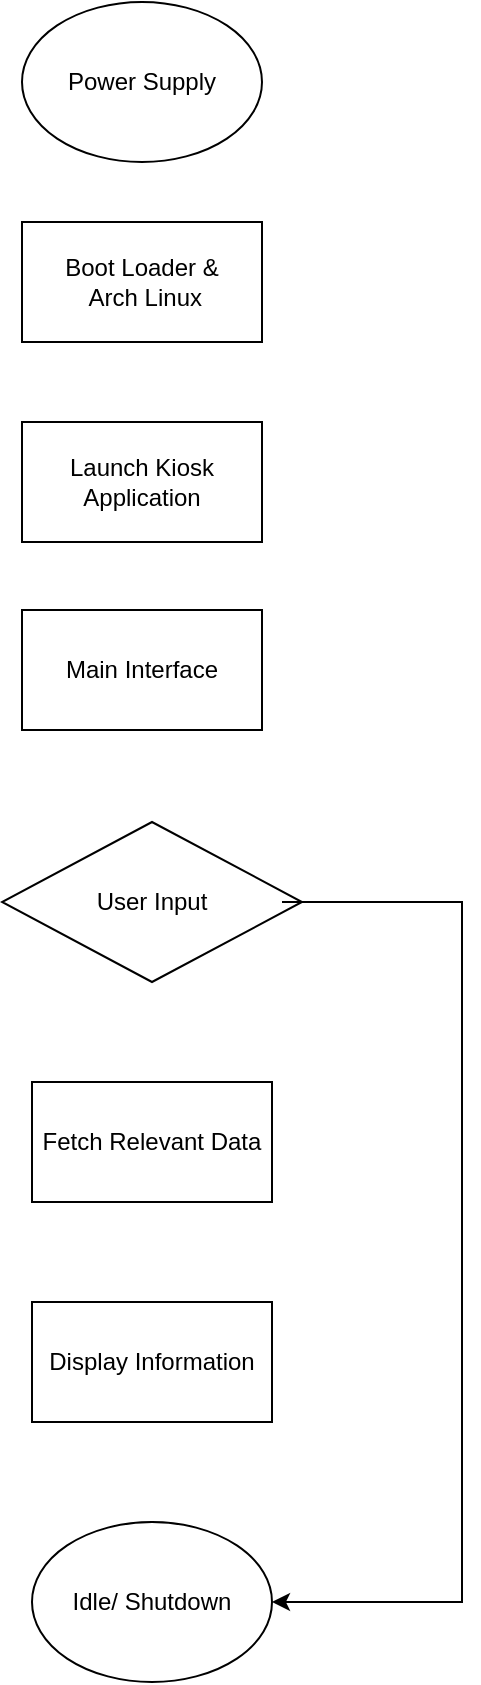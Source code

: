 <mxfile compressed="true" version="26.2.12"><diagram name="Page-1" id="eG5tvo9UgwHiR6DEYF9L"><mxGraphModel dx="526" dy="950" grid="1" gridSize="10" guides="1" tooltips="1" connect="1" arrows="1" fold="1" page="1" pageScale="1" pageWidth="583" pageHeight="827" math="0" shadow="0"><root><mxCell id="0"/><mxCell id="1" parent="0"/><mxCell id="c32ZY7MYhhRMc4Ojms5w-1" value="Power Supply" style="ellipse;whiteSpace=wrap;html=1;align=center;" parent="1" vertex="1"><mxGeometry x="220" y="50" width="120" height="80" as="geometry"/></mxCell><mxCell id="c32ZY7MYhhRMc4Ojms5w-4" value="&lt;div&gt;Boot Loader &amp;amp;&lt;/div&gt;&lt;div&gt;&amp;nbsp;Arch Linux&lt;/div&gt;" style="rounded=0;whiteSpace=wrap;html=1;" parent="1" vertex="1"><mxGeometry x="220" y="160" width="120" height="60" as="geometry"/></mxCell><mxCell id="c32ZY7MYhhRMc4Ojms5w-5" value="Launch Kiosk Application" style="rounded=0;whiteSpace=wrap;html=1;" parent="1" vertex="1"><mxGeometry x="220" y="260" width="120" height="60" as="geometry"/></mxCell><mxCell id="c32ZY7MYhhRMc4Ojms5w-6" value="Main Interface" style="rounded=0;whiteSpace=wrap;html=1;" parent="1" vertex="1"><mxGeometry x="220" y="354" width="120" height="60" as="geometry"/></mxCell><mxCell id="c32ZY7MYhhRMc4Ojms5w-7" value="User Input " style="rhombus;whiteSpace=wrap;html=1;" parent="1" vertex="1"><mxGeometry x="210" y="460" width="150" height="80" as="geometry"/></mxCell><mxCell id="c32ZY7MYhhRMc4Ojms5w-8" value="Fetch Relevant Data" style="rounded=0;whiteSpace=wrap;html=1;" parent="1" vertex="1"><mxGeometry x="225" y="590" width="120" height="60" as="geometry"/></mxCell><mxCell id="uDsx8CJwIFzQs6q5QMoa-1" value="Display Information" style="rounded=0;whiteSpace=wrap;html=1;" vertex="1" parent="1"><mxGeometry x="225" y="700" width="120" height="60" as="geometry"/></mxCell><mxCell id="uDsx8CJwIFzQs6q5QMoa-2" value="Idle/ Shutdown" style="ellipse;whiteSpace=wrap;html=1;align=center;" vertex="1" parent="1"><mxGeometry x="225" y="810" width="120" height="80" as="geometry"/></mxCell><mxCell id="uDsx8CJwIFzQs6q5QMoa-3" value="" style="edgeStyle=none;orthogonalLoop=1;jettySize=auto;html=1;rounded=0;entryX=1;entryY=0.5;entryDx=0;entryDy=0;" edge="1" parent="1" target="uDsx8CJwIFzQs6q5QMoa-2"><mxGeometry width="100" relative="1" as="geometry"><mxPoint x="350" y="500" as="sourcePoint"/><mxPoint x="440" y="870" as="targetPoint"/><Array as="points"><mxPoint x="440" y="500"/><mxPoint x="440" y="850"/></Array></mxGeometry></mxCell></root></mxGraphModel></diagram></mxfile>